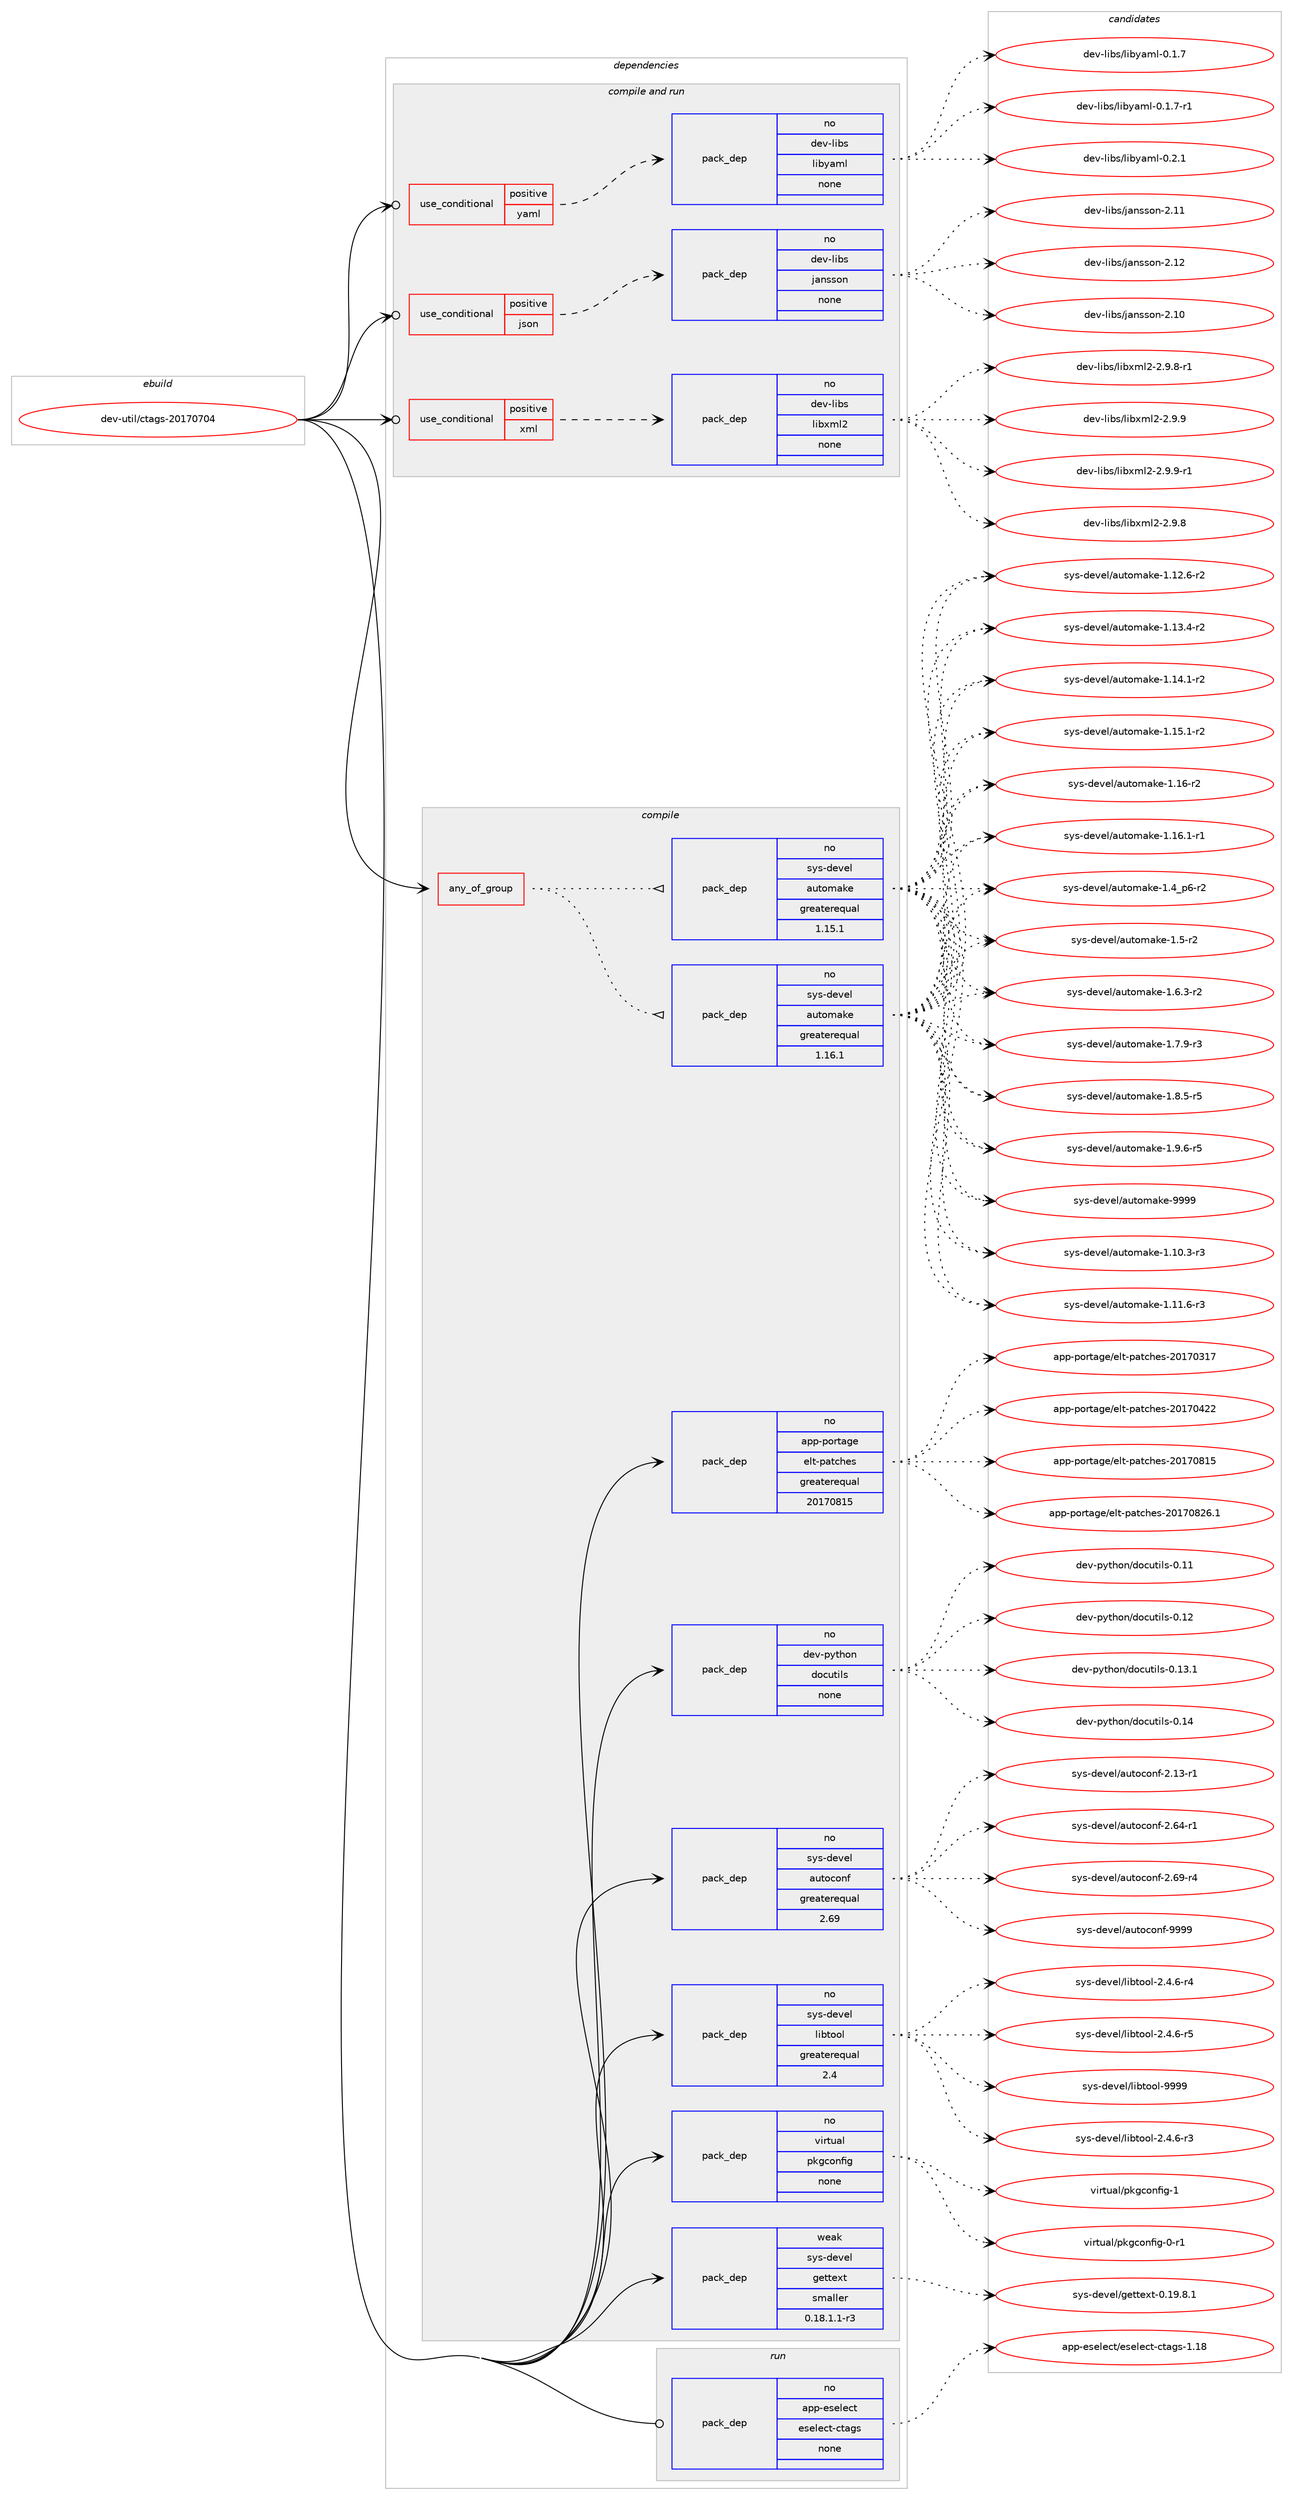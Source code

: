 digraph prolog {

# *************
# Graph options
# *************

newrank=true;
concentrate=true;
compound=true;
graph [rankdir=LR,fontname=Helvetica,fontsize=10,ranksep=1.5];#, ranksep=2.5, nodesep=0.2];
edge  [arrowhead=vee];
node  [fontname=Helvetica,fontsize=10];

# **********
# The ebuild
# **********

subgraph cluster_leftcol {
color=gray;
rank=same;
label=<<i>ebuild</i>>;
id [label="dev-util/ctags-20170704", color=red, width=4, href="../dev-util/ctags-20170704.svg"];
}

# ****************
# The dependencies
# ****************

subgraph cluster_midcol {
color=gray;
label=<<i>dependencies</i>>;
subgraph cluster_compile {
fillcolor="#eeeeee";
style=filled;
label=<<i>compile</i>>;
subgraph any23031 {
dependency1543002 [label=<<TABLE BORDER="0" CELLBORDER="1" CELLSPACING="0" CELLPADDING="4"><TR><TD CELLPADDING="10">any_of_group</TD></TR></TABLE>>, shape=none, color=red];subgraph pack1095780 {
dependency1543003 [label=<<TABLE BORDER="0" CELLBORDER="1" CELLSPACING="0" CELLPADDING="4" WIDTH="220"><TR><TD ROWSPAN="6" CELLPADDING="30">pack_dep</TD></TR><TR><TD WIDTH="110">no</TD></TR><TR><TD>sys-devel</TD></TR><TR><TD>automake</TD></TR><TR><TD>greaterequal</TD></TR><TR><TD>1.16.1</TD></TR></TABLE>>, shape=none, color=blue];
}
dependency1543002:e -> dependency1543003:w [weight=20,style="dotted",arrowhead="oinv"];
subgraph pack1095781 {
dependency1543004 [label=<<TABLE BORDER="0" CELLBORDER="1" CELLSPACING="0" CELLPADDING="4" WIDTH="220"><TR><TD ROWSPAN="6" CELLPADDING="30">pack_dep</TD></TR><TR><TD WIDTH="110">no</TD></TR><TR><TD>sys-devel</TD></TR><TR><TD>automake</TD></TR><TR><TD>greaterequal</TD></TR><TR><TD>1.15.1</TD></TR></TABLE>>, shape=none, color=blue];
}
dependency1543002:e -> dependency1543004:w [weight=20,style="dotted",arrowhead="oinv"];
}
id:e -> dependency1543002:w [weight=20,style="solid",arrowhead="vee"];
subgraph pack1095782 {
dependency1543005 [label=<<TABLE BORDER="0" CELLBORDER="1" CELLSPACING="0" CELLPADDING="4" WIDTH="220"><TR><TD ROWSPAN="6" CELLPADDING="30">pack_dep</TD></TR><TR><TD WIDTH="110">no</TD></TR><TR><TD>app-portage</TD></TR><TR><TD>elt-patches</TD></TR><TR><TD>greaterequal</TD></TR><TR><TD>20170815</TD></TR></TABLE>>, shape=none, color=blue];
}
id:e -> dependency1543005:w [weight=20,style="solid",arrowhead="vee"];
subgraph pack1095783 {
dependency1543006 [label=<<TABLE BORDER="0" CELLBORDER="1" CELLSPACING="0" CELLPADDING="4" WIDTH="220"><TR><TD ROWSPAN="6" CELLPADDING="30">pack_dep</TD></TR><TR><TD WIDTH="110">no</TD></TR><TR><TD>dev-python</TD></TR><TR><TD>docutils</TD></TR><TR><TD>none</TD></TR><TR><TD></TD></TR></TABLE>>, shape=none, color=blue];
}
id:e -> dependency1543006:w [weight=20,style="solid",arrowhead="vee"];
subgraph pack1095784 {
dependency1543007 [label=<<TABLE BORDER="0" CELLBORDER="1" CELLSPACING="0" CELLPADDING="4" WIDTH="220"><TR><TD ROWSPAN="6" CELLPADDING="30">pack_dep</TD></TR><TR><TD WIDTH="110">no</TD></TR><TR><TD>sys-devel</TD></TR><TR><TD>autoconf</TD></TR><TR><TD>greaterequal</TD></TR><TR><TD>2.69</TD></TR></TABLE>>, shape=none, color=blue];
}
id:e -> dependency1543007:w [weight=20,style="solid",arrowhead="vee"];
subgraph pack1095785 {
dependency1543008 [label=<<TABLE BORDER="0" CELLBORDER="1" CELLSPACING="0" CELLPADDING="4" WIDTH="220"><TR><TD ROWSPAN="6" CELLPADDING="30">pack_dep</TD></TR><TR><TD WIDTH="110">no</TD></TR><TR><TD>sys-devel</TD></TR><TR><TD>libtool</TD></TR><TR><TD>greaterequal</TD></TR><TR><TD>2.4</TD></TR></TABLE>>, shape=none, color=blue];
}
id:e -> dependency1543008:w [weight=20,style="solid",arrowhead="vee"];
subgraph pack1095786 {
dependency1543009 [label=<<TABLE BORDER="0" CELLBORDER="1" CELLSPACING="0" CELLPADDING="4" WIDTH="220"><TR><TD ROWSPAN="6" CELLPADDING="30">pack_dep</TD></TR><TR><TD WIDTH="110">no</TD></TR><TR><TD>virtual</TD></TR><TR><TD>pkgconfig</TD></TR><TR><TD>none</TD></TR><TR><TD></TD></TR></TABLE>>, shape=none, color=blue];
}
id:e -> dependency1543009:w [weight=20,style="solid",arrowhead="vee"];
subgraph pack1095787 {
dependency1543010 [label=<<TABLE BORDER="0" CELLBORDER="1" CELLSPACING="0" CELLPADDING="4" WIDTH="220"><TR><TD ROWSPAN="6" CELLPADDING="30">pack_dep</TD></TR><TR><TD WIDTH="110">weak</TD></TR><TR><TD>sys-devel</TD></TR><TR><TD>gettext</TD></TR><TR><TD>smaller</TD></TR><TR><TD>0.18.1.1-r3</TD></TR></TABLE>>, shape=none, color=blue];
}
id:e -> dependency1543010:w [weight=20,style="solid",arrowhead="vee"];
}
subgraph cluster_compileandrun {
fillcolor="#eeeeee";
style=filled;
label=<<i>compile and run</i>>;
subgraph cond423602 {
dependency1543011 [label=<<TABLE BORDER="0" CELLBORDER="1" CELLSPACING="0" CELLPADDING="4"><TR><TD ROWSPAN="3" CELLPADDING="10">use_conditional</TD></TR><TR><TD>positive</TD></TR><TR><TD>json</TD></TR></TABLE>>, shape=none, color=red];
subgraph pack1095788 {
dependency1543012 [label=<<TABLE BORDER="0" CELLBORDER="1" CELLSPACING="0" CELLPADDING="4" WIDTH="220"><TR><TD ROWSPAN="6" CELLPADDING="30">pack_dep</TD></TR><TR><TD WIDTH="110">no</TD></TR><TR><TD>dev-libs</TD></TR><TR><TD>jansson</TD></TR><TR><TD>none</TD></TR><TR><TD></TD></TR></TABLE>>, shape=none, color=blue];
}
dependency1543011:e -> dependency1543012:w [weight=20,style="dashed",arrowhead="vee"];
}
id:e -> dependency1543011:w [weight=20,style="solid",arrowhead="odotvee"];
subgraph cond423603 {
dependency1543013 [label=<<TABLE BORDER="0" CELLBORDER="1" CELLSPACING="0" CELLPADDING="4"><TR><TD ROWSPAN="3" CELLPADDING="10">use_conditional</TD></TR><TR><TD>positive</TD></TR><TR><TD>xml</TD></TR></TABLE>>, shape=none, color=red];
subgraph pack1095789 {
dependency1543014 [label=<<TABLE BORDER="0" CELLBORDER="1" CELLSPACING="0" CELLPADDING="4" WIDTH="220"><TR><TD ROWSPAN="6" CELLPADDING="30">pack_dep</TD></TR><TR><TD WIDTH="110">no</TD></TR><TR><TD>dev-libs</TD></TR><TR><TD>libxml2</TD></TR><TR><TD>none</TD></TR><TR><TD></TD></TR></TABLE>>, shape=none, color=blue];
}
dependency1543013:e -> dependency1543014:w [weight=20,style="dashed",arrowhead="vee"];
}
id:e -> dependency1543013:w [weight=20,style="solid",arrowhead="odotvee"];
subgraph cond423604 {
dependency1543015 [label=<<TABLE BORDER="0" CELLBORDER="1" CELLSPACING="0" CELLPADDING="4"><TR><TD ROWSPAN="3" CELLPADDING="10">use_conditional</TD></TR><TR><TD>positive</TD></TR><TR><TD>yaml</TD></TR></TABLE>>, shape=none, color=red];
subgraph pack1095790 {
dependency1543016 [label=<<TABLE BORDER="0" CELLBORDER="1" CELLSPACING="0" CELLPADDING="4" WIDTH="220"><TR><TD ROWSPAN="6" CELLPADDING="30">pack_dep</TD></TR><TR><TD WIDTH="110">no</TD></TR><TR><TD>dev-libs</TD></TR><TR><TD>libyaml</TD></TR><TR><TD>none</TD></TR><TR><TD></TD></TR></TABLE>>, shape=none, color=blue];
}
dependency1543015:e -> dependency1543016:w [weight=20,style="dashed",arrowhead="vee"];
}
id:e -> dependency1543015:w [weight=20,style="solid",arrowhead="odotvee"];
}
subgraph cluster_run {
fillcolor="#eeeeee";
style=filled;
label=<<i>run</i>>;
subgraph pack1095791 {
dependency1543017 [label=<<TABLE BORDER="0" CELLBORDER="1" CELLSPACING="0" CELLPADDING="4" WIDTH="220"><TR><TD ROWSPAN="6" CELLPADDING="30">pack_dep</TD></TR><TR><TD WIDTH="110">no</TD></TR><TR><TD>app-eselect</TD></TR><TR><TD>eselect-ctags</TD></TR><TR><TD>none</TD></TR><TR><TD></TD></TR></TABLE>>, shape=none, color=blue];
}
id:e -> dependency1543017:w [weight=20,style="solid",arrowhead="odot"];
}
}

# **************
# The candidates
# **************

subgraph cluster_choices {
rank=same;
color=gray;
label=<<i>candidates</i>>;

subgraph choice1095780 {
color=black;
nodesep=1;
choice11512111545100101118101108479711711611110997107101454946494846514511451 [label="sys-devel/automake-1.10.3-r3", color=red, width=4,href="../sys-devel/automake-1.10.3-r3.svg"];
choice11512111545100101118101108479711711611110997107101454946494946544511451 [label="sys-devel/automake-1.11.6-r3", color=red, width=4,href="../sys-devel/automake-1.11.6-r3.svg"];
choice11512111545100101118101108479711711611110997107101454946495046544511450 [label="sys-devel/automake-1.12.6-r2", color=red, width=4,href="../sys-devel/automake-1.12.6-r2.svg"];
choice11512111545100101118101108479711711611110997107101454946495146524511450 [label="sys-devel/automake-1.13.4-r2", color=red, width=4,href="../sys-devel/automake-1.13.4-r2.svg"];
choice11512111545100101118101108479711711611110997107101454946495246494511450 [label="sys-devel/automake-1.14.1-r2", color=red, width=4,href="../sys-devel/automake-1.14.1-r2.svg"];
choice11512111545100101118101108479711711611110997107101454946495346494511450 [label="sys-devel/automake-1.15.1-r2", color=red, width=4,href="../sys-devel/automake-1.15.1-r2.svg"];
choice1151211154510010111810110847971171161111099710710145494649544511450 [label="sys-devel/automake-1.16-r2", color=red, width=4,href="../sys-devel/automake-1.16-r2.svg"];
choice11512111545100101118101108479711711611110997107101454946495446494511449 [label="sys-devel/automake-1.16.1-r1", color=red, width=4,href="../sys-devel/automake-1.16.1-r1.svg"];
choice115121115451001011181011084797117116111109971071014549465295112544511450 [label="sys-devel/automake-1.4_p6-r2", color=red, width=4,href="../sys-devel/automake-1.4_p6-r2.svg"];
choice11512111545100101118101108479711711611110997107101454946534511450 [label="sys-devel/automake-1.5-r2", color=red, width=4,href="../sys-devel/automake-1.5-r2.svg"];
choice115121115451001011181011084797117116111109971071014549465446514511450 [label="sys-devel/automake-1.6.3-r2", color=red, width=4,href="../sys-devel/automake-1.6.3-r2.svg"];
choice115121115451001011181011084797117116111109971071014549465546574511451 [label="sys-devel/automake-1.7.9-r3", color=red, width=4,href="../sys-devel/automake-1.7.9-r3.svg"];
choice115121115451001011181011084797117116111109971071014549465646534511453 [label="sys-devel/automake-1.8.5-r5", color=red, width=4,href="../sys-devel/automake-1.8.5-r5.svg"];
choice115121115451001011181011084797117116111109971071014549465746544511453 [label="sys-devel/automake-1.9.6-r5", color=red, width=4,href="../sys-devel/automake-1.9.6-r5.svg"];
choice115121115451001011181011084797117116111109971071014557575757 [label="sys-devel/automake-9999", color=red, width=4,href="../sys-devel/automake-9999.svg"];
dependency1543003:e -> choice11512111545100101118101108479711711611110997107101454946494846514511451:w [style=dotted,weight="100"];
dependency1543003:e -> choice11512111545100101118101108479711711611110997107101454946494946544511451:w [style=dotted,weight="100"];
dependency1543003:e -> choice11512111545100101118101108479711711611110997107101454946495046544511450:w [style=dotted,weight="100"];
dependency1543003:e -> choice11512111545100101118101108479711711611110997107101454946495146524511450:w [style=dotted,weight="100"];
dependency1543003:e -> choice11512111545100101118101108479711711611110997107101454946495246494511450:w [style=dotted,weight="100"];
dependency1543003:e -> choice11512111545100101118101108479711711611110997107101454946495346494511450:w [style=dotted,weight="100"];
dependency1543003:e -> choice1151211154510010111810110847971171161111099710710145494649544511450:w [style=dotted,weight="100"];
dependency1543003:e -> choice11512111545100101118101108479711711611110997107101454946495446494511449:w [style=dotted,weight="100"];
dependency1543003:e -> choice115121115451001011181011084797117116111109971071014549465295112544511450:w [style=dotted,weight="100"];
dependency1543003:e -> choice11512111545100101118101108479711711611110997107101454946534511450:w [style=dotted,weight="100"];
dependency1543003:e -> choice115121115451001011181011084797117116111109971071014549465446514511450:w [style=dotted,weight="100"];
dependency1543003:e -> choice115121115451001011181011084797117116111109971071014549465546574511451:w [style=dotted,weight="100"];
dependency1543003:e -> choice115121115451001011181011084797117116111109971071014549465646534511453:w [style=dotted,weight="100"];
dependency1543003:e -> choice115121115451001011181011084797117116111109971071014549465746544511453:w [style=dotted,weight="100"];
dependency1543003:e -> choice115121115451001011181011084797117116111109971071014557575757:w [style=dotted,weight="100"];
}
subgraph choice1095781 {
color=black;
nodesep=1;
choice11512111545100101118101108479711711611110997107101454946494846514511451 [label="sys-devel/automake-1.10.3-r3", color=red, width=4,href="../sys-devel/automake-1.10.3-r3.svg"];
choice11512111545100101118101108479711711611110997107101454946494946544511451 [label="sys-devel/automake-1.11.6-r3", color=red, width=4,href="../sys-devel/automake-1.11.6-r3.svg"];
choice11512111545100101118101108479711711611110997107101454946495046544511450 [label="sys-devel/automake-1.12.6-r2", color=red, width=4,href="../sys-devel/automake-1.12.6-r2.svg"];
choice11512111545100101118101108479711711611110997107101454946495146524511450 [label="sys-devel/automake-1.13.4-r2", color=red, width=4,href="../sys-devel/automake-1.13.4-r2.svg"];
choice11512111545100101118101108479711711611110997107101454946495246494511450 [label="sys-devel/automake-1.14.1-r2", color=red, width=4,href="../sys-devel/automake-1.14.1-r2.svg"];
choice11512111545100101118101108479711711611110997107101454946495346494511450 [label="sys-devel/automake-1.15.1-r2", color=red, width=4,href="../sys-devel/automake-1.15.1-r2.svg"];
choice1151211154510010111810110847971171161111099710710145494649544511450 [label="sys-devel/automake-1.16-r2", color=red, width=4,href="../sys-devel/automake-1.16-r2.svg"];
choice11512111545100101118101108479711711611110997107101454946495446494511449 [label="sys-devel/automake-1.16.1-r1", color=red, width=4,href="../sys-devel/automake-1.16.1-r1.svg"];
choice115121115451001011181011084797117116111109971071014549465295112544511450 [label="sys-devel/automake-1.4_p6-r2", color=red, width=4,href="../sys-devel/automake-1.4_p6-r2.svg"];
choice11512111545100101118101108479711711611110997107101454946534511450 [label="sys-devel/automake-1.5-r2", color=red, width=4,href="../sys-devel/automake-1.5-r2.svg"];
choice115121115451001011181011084797117116111109971071014549465446514511450 [label="sys-devel/automake-1.6.3-r2", color=red, width=4,href="../sys-devel/automake-1.6.3-r2.svg"];
choice115121115451001011181011084797117116111109971071014549465546574511451 [label="sys-devel/automake-1.7.9-r3", color=red, width=4,href="../sys-devel/automake-1.7.9-r3.svg"];
choice115121115451001011181011084797117116111109971071014549465646534511453 [label="sys-devel/automake-1.8.5-r5", color=red, width=4,href="../sys-devel/automake-1.8.5-r5.svg"];
choice115121115451001011181011084797117116111109971071014549465746544511453 [label="sys-devel/automake-1.9.6-r5", color=red, width=4,href="../sys-devel/automake-1.9.6-r5.svg"];
choice115121115451001011181011084797117116111109971071014557575757 [label="sys-devel/automake-9999", color=red, width=4,href="../sys-devel/automake-9999.svg"];
dependency1543004:e -> choice11512111545100101118101108479711711611110997107101454946494846514511451:w [style=dotted,weight="100"];
dependency1543004:e -> choice11512111545100101118101108479711711611110997107101454946494946544511451:w [style=dotted,weight="100"];
dependency1543004:e -> choice11512111545100101118101108479711711611110997107101454946495046544511450:w [style=dotted,weight="100"];
dependency1543004:e -> choice11512111545100101118101108479711711611110997107101454946495146524511450:w [style=dotted,weight="100"];
dependency1543004:e -> choice11512111545100101118101108479711711611110997107101454946495246494511450:w [style=dotted,weight="100"];
dependency1543004:e -> choice11512111545100101118101108479711711611110997107101454946495346494511450:w [style=dotted,weight="100"];
dependency1543004:e -> choice1151211154510010111810110847971171161111099710710145494649544511450:w [style=dotted,weight="100"];
dependency1543004:e -> choice11512111545100101118101108479711711611110997107101454946495446494511449:w [style=dotted,weight="100"];
dependency1543004:e -> choice115121115451001011181011084797117116111109971071014549465295112544511450:w [style=dotted,weight="100"];
dependency1543004:e -> choice11512111545100101118101108479711711611110997107101454946534511450:w [style=dotted,weight="100"];
dependency1543004:e -> choice115121115451001011181011084797117116111109971071014549465446514511450:w [style=dotted,weight="100"];
dependency1543004:e -> choice115121115451001011181011084797117116111109971071014549465546574511451:w [style=dotted,weight="100"];
dependency1543004:e -> choice115121115451001011181011084797117116111109971071014549465646534511453:w [style=dotted,weight="100"];
dependency1543004:e -> choice115121115451001011181011084797117116111109971071014549465746544511453:w [style=dotted,weight="100"];
dependency1543004:e -> choice115121115451001011181011084797117116111109971071014557575757:w [style=dotted,weight="100"];
}
subgraph choice1095782 {
color=black;
nodesep=1;
choice97112112451121111141169710310147101108116451129711699104101115455048495548514955 [label="app-portage/elt-patches-20170317", color=red, width=4,href="../app-portage/elt-patches-20170317.svg"];
choice97112112451121111141169710310147101108116451129711699104101115455048495548525050 [label="app-portage/elt-patches-20170422", color=red, width=4,href="../app-portage/elt-patches-20170422.svg"];
choice97112112451121111141169710310147101108116451129711699104101115455048495548564953 [label="app-portage/elt-patches-20170815", color=red, width=4,href="../app-portage/elt-patches-20170815.svg"];
choice971121124511211111411697103101471011081164511297116991041011154550484955485650544649 [label="app-portage/elt-patches-20170826.1", color=red, width=4,href="../app-portage/elt-patches-20170826.1.svg"];
dependency1543005:e -> choice97112112451121111141169710310147101108116451129711699104101115455048495548514955:w [style=dotted,weight="100"];
dependency1543005:e -> choice97112112451121111141169710310147101108116451129711699104101115455048495548525050:w [style=dotted,weight="100"];
dependency1543005:e -> choice97112112451121111141169710310147101108116451129711699104101115455048495548564953:w [style=dotted,weight="100"];
dependency1543005:e -> choice971121124511211111411697103101471011081164511297116991041011154550484955485650544649:w [style=dotted,weight="100"];
}
subgraph choice1095783 {
color=black;
nodesep=1;
choice1001011184511212111610411111047100111991171161051081154548464949 [label="dev-python/docutils-0.11", color=red, width=4,href="../dev-python/docutils-0.11.svg"];
choice1001011184511212111610411111047100111991171161051081154548464950 [label="dev-python/docutils-0.12", color=red, width=4,href="../dev-python/docutils-0.12.svg"];
choice10010111845112121116104111110471001119911711610510811545484649514649 [label="dev-python/docutils-0.13.1", color=red, width=4,href="../dev-python/docutils-0.13.1.svg"];
choice1001011184511212111610411111047100111991171161051081154548464952 [label="dev-python/docutils-0.14", color=red, width=4,href="../dev-python/docutils-0.14.svg"];
dependency1543006:e -> choice1001011184511212111610411111047100111991171161051081154548464949:w [style=dotted,weight="100"];
dependency1543006:e -> choice1001011184511212111610411111047100111991171161051081154548464950:w [style=dotted,weight="100"];
dependency1543006:e -> choice10010111845112121116104111110471001119911711610510811545484649514649:w [style=dotted,weight="100"];
dependency1543006:e -> choice1001011184511212111610411111047100111991171161051081154548464952:w [style=dotted,weight="100"];
}
subgraph choice1095784 {
color=black;
nodesep=1;
choice1151211154510010111810110847971171161119911111010245504649514511449 [label="sys-devel/autoconf-2.13-r1", color=red, width=4,href="../sys-devel/autoconf-2.13-r1.svg"];
choice1151211154510010111810110847971171161119911111010245504654524511449 [label="sys-devel/autoconf-2.64-r1", color=red, width=4,href="../sys-devel/autoconf-2.64-r1.svg"];
choice1151211154510010111810110847971171161119911111010245504654574511452 [label="sys-devel/autoconf-2.69-r4", color=red, width=4,href="../sys-devel/autoconf-2.69-r4.svg"];
choice115121115451001011181011084797117116111991111101024557575757 [label="sys-devel/autoconf-9999", color=red, width=4,href="../sys-devel/autoconf-9999.svg"];
dependency1543007:e -> choice1151211154510010111810110847971171161119911111010245504649514511449:w [style=dotted,weight="100"];
dependency1543007:e -> choice1151211154510010111810110847971171161119911111010245504654524511449:w [style=dotted,weight="100"];
dependency1543007:e -> choice1151211154510010111810110847971171161119911111010245504654574511452:w [style=dotted,weight="100"];
dependency1543007:e -> choice115121115451001011181011084797117116111991111101024557575757:w [style=dotted,weight="100"];
}
subgraph choice1095785 {
color=black;
nodesep=1;
choice1151211154510010111810110847108105981161111111084550465246544511451 [label="sys-devel/libtool-2.4.6-r3", color=red, width=4,href="../sys-devel/libtool-2.4.6-r3.svg"];
choice1151211154510010111810110847108105981161111111084550465246544511452 [label="sys-devel/libtool-2.4.6-r4", color=red, width=4,href="../sys-devel/libtool-2.4.6-r4.svg"];
choice1151211154510010111810110847108105981161111111084550465246544511453 [label="sys-devel/libtool-2.4.6-r5", color=red, width=4,href="../sys-devel/libtool-2.4.6-r5.svg"];
choice1151211154510010111810110847108105981161111111084557575757 [label="sys-devel/libtool-9999", color=red, width=4,href="../sys-devel/libtool-9999.svg"];
dependency1543008:e -> choice1151211154510010111810110847108105981161111111084550465246544511451:w [style=dotted,weight="100"];
dependency1543008:e -> choice1151211154510010111810110847108105981161111111084550465246544511452:w [style=dotted,weight="100"];
dependency1543008:e -> choice1151211154510010111810110847108105981161111111084550465246544511453:w [style=dotted,weight="100"];
dependency1543008:e -> choice1151211154510010111810110847108105981161111111084557575757:w [style=dotted,weight="100"];
}
subgraph choice1095786 {
color=black;
nodesep=1;
choice11810511411611797108471121071039911111010210510345484511449 [label="virtual/pkgconfig-0-r1", color=red, width=4,href="../virtual/pkgconfig-0-r1.svg"];
choice1181051141161179710847112107103991111101021051034549 [label="virtual/pkgconfig-1", color=red, width=4,href="../virtual/pkgconfig-1.svg"];
dependency1543009:e -> choice11810511411611797108471121071039911111010210510345484511449:w [style=dotted,weight="100"];
dependency1543009:e -> choice1181051141161179710847112107103991111101021051034549:w [style=dotted,weight="100"];
}
subgraph choice1095787 {
color=black;
nodesep=1;
choice1151211154510010111810110847103101116116101120116454846495746564649 [label="sys-devel/gettext-0.19.8.1", color=red, width=4,href="../sys-devel/gettext-0.19.8.1.svg"];
dependency1543010:e -> choice1151211154510010111810110847103101116116101120116454846495746564649:w [style=dotted,weight="100"];
}
subgraph choice1095788 {
color=black;
nodesep=1;
choice100101118451081059811547106971101151151111104550464948 [label="dev-libs/jansson-2.10", color=red, width=4,href="../dev-libs/jansson-2.10.svg"];
choice100101118451081059811547106971101151151111104550464949 [label="dev-libs/jansson-2.11", color=red, width=4,href="../dev-libs/jansson-2.11.svg"];
choice100101118451081059811547106971101151151111104550464950 [label="dev-libs/jansson-2.12", color=red, width=4,href="../dev-libs/jansson-2.12.svg"];
dependency1543012:e -> choice100101118451081059811547106971101151151111104550464948:w [style=dotted,weight="100"];
dependency1543012:e -> choice100101118451081059811547106971101151151111104550464949:w [style=dotted,weight="100"];
dependency1543012:e -> choice100101118451081059811547106971101151151111104550464950:w [style=dotted,weight="100"];
}
subgraph choice1095789 {
color=black;
nodesep=1;
choice1001011184510810598115471081059812010910850455046574656 [label="dev-libs/libxml2-2.9.8", color=red, width=4,href="../dev-libs/libxml2-2.9.8.svg"];
choice10010111845108105981154710810598120109108504550465746564511449 [label="dev-libs/libxml2-2.9.8-r1", color=red, width=4,href="../dev-libs/libxml2-2.9.8-r1.svg"];
choice1001011184510810598115471081059812010910850455046574657 [label="dev-libs/libxml2-2.9.9", color=red, width=4,href="../dev-libs/libxml2-2.9.9.svg"];
choice10010111845108105981154710810598120109108504550465746574511449 [label="dev-libs/libxml2-2.9.9-r1", color=red, width=4,href="../dev-libs/libxml2-2.9.9-r1.svg"];
dependency1543014:e -> choice1001011184510810598115471081059812010910850455046574656:w [style=dotted,weight="100"];
dependency1543014:e -> choice10010111845108105981154710810598120109108504550465746564511449:w [style=dotted,weight="100"];
dependency1543014:e -> choice1001011184510810598115471081059812010910850455046574657:w [style=dotted,weight="100"];
dependency1543014:e -> choice10010111845108105981154710810598120109108504550465746574511449:w [style=dotted,weight="100"];
}
subgraph choice1095790 {
color=black;
nodesep=1;
choice1001011184510810598115471081059812197109108454846494655 [label="dev-libs/libyaml-0.1.7", color=red, width=4,href="../dev-libs/libyaml-0.1.7.svg"];
choice10010111845108105981154710810598121971091084548464946554511449 [label="dev-libs/libyaml-0.1.7-r1", color=red, width=4,href="../dev-libs/libyaml-0.1.7-r1.svg"];
choice1001011184510810598115471081059812197109108454846504649 [label="dev-libs/libyaml-0.2.1", color=red, width=4,href="../dev-libs/libyaml-0.2.1.svg"];
dependency1543016:e -> choice1001011184510810598115471081059812197109108454846494655:w [style=dotted,weight="100"];
dependency1543016:e -> choice10010111845108105981154710810598121971091084548464946554511449:w [style=dotted,weight="100"];
dependency1543016:e -> choice1001011184510810598115471081059812197109108454846504649:w [style=dotted,weight="100"];
}
subgraph choice1095791 {
color=black;
nodesep=1;
choice97112112451011151011081019911647101115101108101991164599116971031154549464956 [label="app-eselect/eselect-ctags-1.18", color=red, width=4,href="../app-eselect/eselect-ctags-1.18.svg"];
dependency1543017:e -> choice97112112451011151011081019911647101115101108101991164599116971031154549464956:w [style=dotted,weight="100"];
}
}

}
